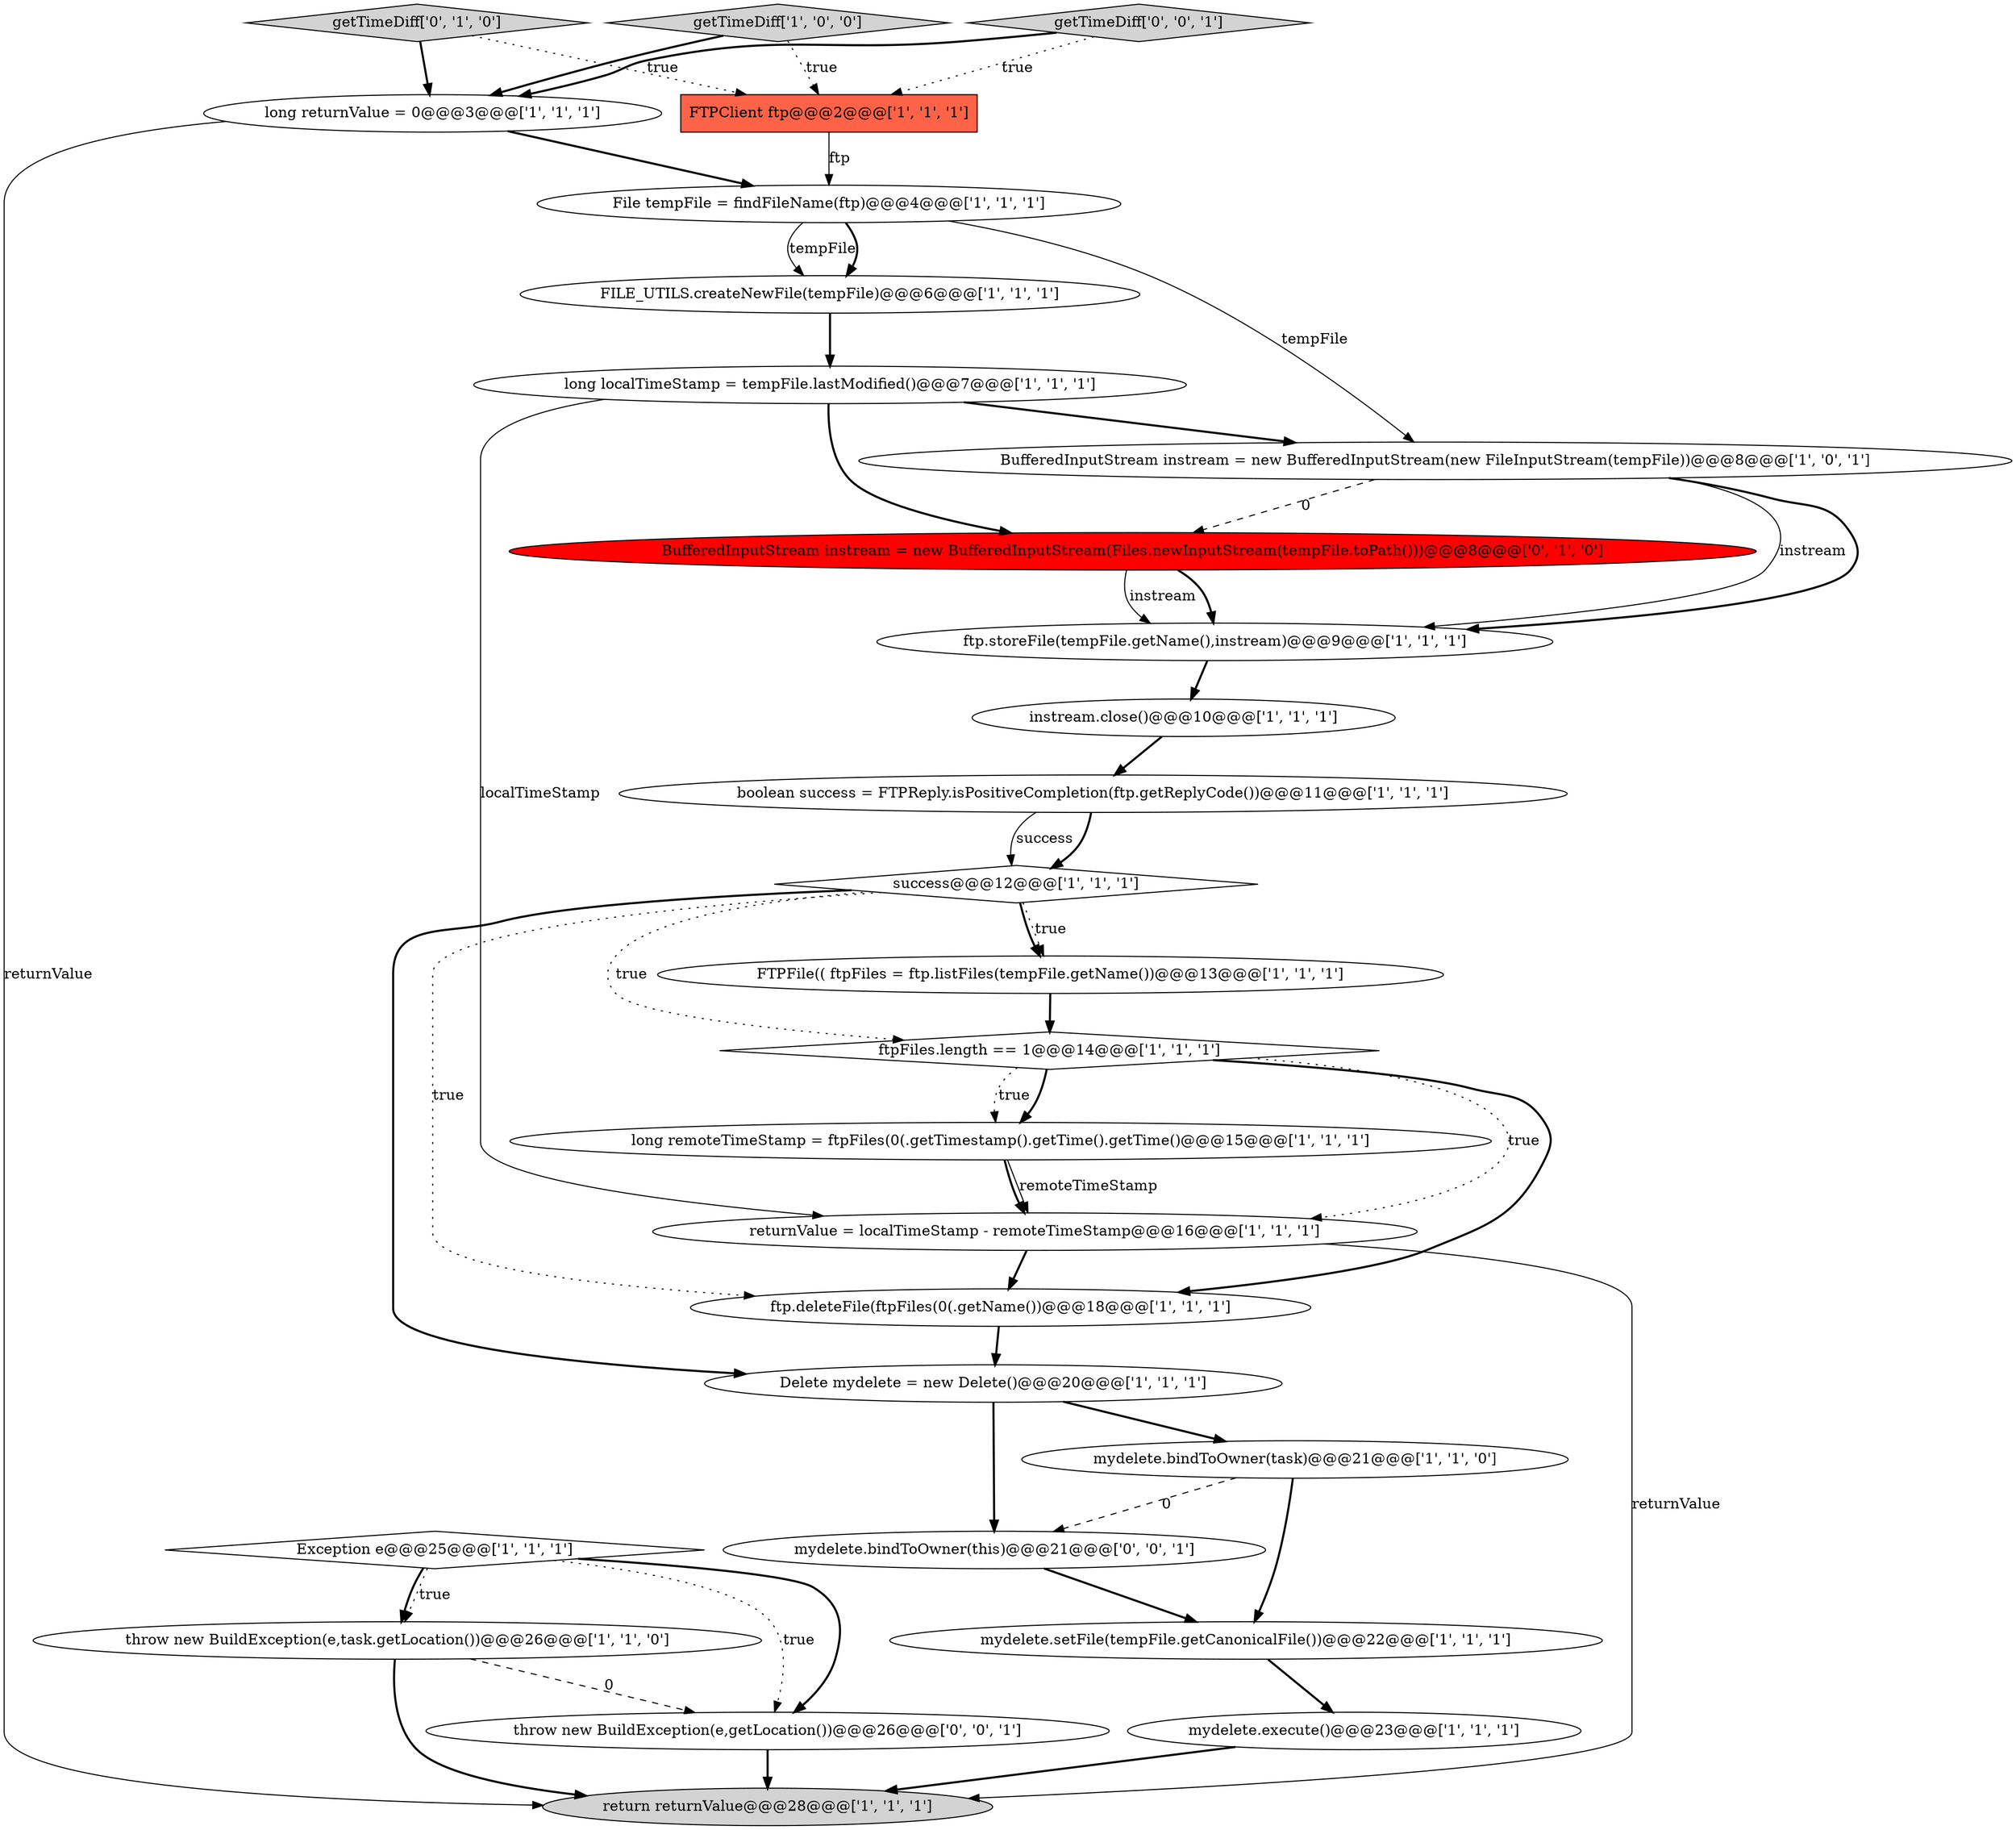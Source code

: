digraph {
8 [style = filled, label = "mydelete.setFile(tempFile.getCanonicalFile())@@@22@@@['1', '1', '1']", fillcolor = white, shape = ellipse image = "AAA0AAABBB1BBB"];
10 [style = filled, label = "boolean success = FTPReply.isPositiveCompletion(ftp.getReplyCode())@@@11@@@['1', '1', '1']", fillcolor = white, shape = ellipse image = "AAA0AAABBB1BBB"];
23 [style = filled, label = "getTimeDiff['0', '1', '0']", fillcolor = lightgray, shape = diamond image = "AAA0AAABBB2BBB"];
3 [style = filled, label = "long remoteTimeStamp = ftpFiles(0(.getTimestamp().getTime().getTime()@@@15@@@['1', '1', '1']", fillcolor = white, shape = ellipse image = "AAA0AAABBB1BBB"];
12 [style = filled, label = "getTimeDiff['1', '0', '0']", fillcolor = lightgray, shape = diamond image = "AAA0AAABBB1BBB"];
0 [style = filled, label = "mydelete.execute()@@@23@@@['1', '1', '1']", fillcolor = white, shape = ellipse image = "AAA0AAABBB1BBB"];
13 [style = filled, label = "instream.close()@@@10@@@['1', '1', '1']", fillcolor = white, shape = ellipse image = "AAA0AAABBB1BBB"];
19 [style = filled, label = "ftp.storeFile(tempFile.getName(),instream)@@@9@@@['1', '1', '1']", fillcolor = white, shape = ellipse image = "AAA0AAABBB1BBB"];
4 [style = filled, label = "File tempFile = findFileName(ftp)@@@4@@@['1', '1', '1']", fillcolor = white, shape = ellipse image = "AAA0AAABBB1BBB"];
20 [style = filled, label = "success@@@12@@@['1', '1', '1']", fillcolor = white, shape = diamond image = "AAA0AAABBB1BBB"];
5 [style = filled, label = "returnValue = localTimeStamp - remoteTimeStamp@@@16@@@['1', '1', '1']", fillcolor = white, shape = ellipse image = "AAA0AAABBB1BBB"];
18 [style = filled, label = "BufferedInputStream instream = new BufferedInputStream(new FileInputStream(tempFile))@@@8@@@['1', '0', '1']", fillcolor = white, shape = ellipse image = "AAA0AAABBB1BBB"];
21 [style = filled, label = "FTPFile(( ftpFiles = ftp.listFiles(tempFile.getName())@@@13@@@['1', '1', '1']", fillcolor = white, shape = ellipse image = "AAA0AAABBB1BBB"];
22 [style = filled, label = "return returnValue@@@28@@@['1', '1', '1']", fillcolor = lightgray, shape = ellipse image = "AAA0AAABBB1BBB"];
7 [style = filled, label = "Delete mydelete = new Delete()@@@20@@@['1', '1', '1']", fillcolor = white, shape = ellipse image = "AAA0AAABBB1BBB"];
16 [style = filled, label = "ftpFiles.length == 1@@@14@@@['1', '1', '1']", fillcolor = white, shape = diamond image = "AAA0AAABBB1BBB"];
1 [style = filled, label = "FILE_UTILS.createNewFile(tempFile)@@@6@@@['1', '1', '1']", fillcolor = white, shape = ellipse image = "AAA0AAABBB1BBB"];
26 [style = filled, label = "mydelete.bindToOwner(this)@@@21@@@['0', '0', '1']", fillcolor = white, shape = ellipse image = "AAA0AAABBB3BBB"];
27 [style = filled, label = "throw new BuildException(e,getLocation())@@@26@@@['0', '0', '1']", fillcolor = white, shape = ellipse image = "AAA0AAABBB3BBB"];
24 [style = filled, label = "BufferedInputStream instream = new BufferedInputStream(Files.newInputStream(tempFile.toPath()))@@@8@@@['0', '1', '0']", fillcolor = red, shape = ellipse image = "AAA1AAABBB2BBB"];
11 [style = filled, label = "long localTimeStamp = tempFile.lastModified()@@@7@@@['1', '1', '1']", fillcolor = white, shape = ellipse image = "AAA0AAABBB1BBB"];
14 [style = filled, label = "mydelete.bindToOwner(task)@@@21@@@['1', '1', '0']", fillcolor = white, shape = ellipse image = "AAA0AAABBB1BBB"];
2 [style = filled, label = "ftp.deleteFile(ftpFiles(0(.getName())@@@18@@@['1', '1', '1']", fillcolor = white, shape = ellipse image = "AAA0AAABBB1BBB"];
25 [style = filled, label = "getTimeDiff['0', '0', '1']", fillcolor = lightgray, shape = diamond image = "AAA0AAABBB3BBB"];
6 [style = filled, label = "throw new BuildException(e,task.getLocation())@@@26@@@['1', '1', '0']", fillcolor = white, shape = ellipse image = "AAA0AAABBB1BBB"];
15 [style = filled, label = "FTPClient ftp@@@2@@@['1', '1', '1']", fillcolor = tomato, shape = box image = "AAA0AAABBB1BBB"];
17 [style = filled, label = "long returnValue = 0@@@3@@@['1', '1', '1']", fillcolor = white, shape = ellipse image = "AAA0AAABBB1BBB"];
9 [style = filled, label = "Exception e@@@25@@@['1', '1', '1']", fillcolor = white, shape = diamond image = "AAA0AAABBB1BBB"];
4->1 [style = solid, label="tempFile"];
18->19 [style = solid, label="instream"];
13->10 [style = bold, label=""];
16->3 [style = bold, label=""];
10->20 [style = bold, label=""];
24->19 [style = bold, label=""];
6->22 [style = bold, label=""];
11->5 [style = solid, label="localTimeStamp"];
12->17 [style = bold, label=""];
18->19 [style = bold, label=""];
12->15 [style = dotted, label="true"];
26->8 [style = bold, label=""];
20->21 [style = dotted, label="true"];
4->18 [style = solid, label="tempFile"];
16->2 [style = bold, label=""];
11->24 [style = bold, label=""];
9->6 [style = dotted, label="true"];
27->22 [style = bold, label=""];
25->17 [style = bold, label=""];
16->3 [style = dotted, label="true"];
11->18 [style = bold, label=""];
14->26 [style = dashed, label="0"];
1->11 [style = bold, label=""];
9->6 [style = bold, label=""];
7->14 [style = bold, label=""];
20->21 [style = bold, label=""];
17->22 [style = solid, label="returnValue"];
8->0 [style = bold, label=""];
7->26 [style = bold, label=""];
9->27 [style = bold, label=""];
9->27 [style = dotted, label="true"];
15->4 [style = solid, label="ftp"];
3->5 [style = bold, label=""];
5->2 [style = bold, label=""];
25->15 [style = dotted, label="true"];
19->13 [style = bold, label=""];
6->27 [style = dashed, label="0"];
0->22 [style = bold, label=""];
16->5 [style = dotted, label="true"];
21->16 [style = bold, label=""];
20->2 [style = dotted, label="true"];
23->17 [style = bold, label=""];
23->15 [style = dotted, label="true"];
24->19 [style = solid, label="instream"];
4->1 [style = bold, label=""];
14->8 [style = bold, label=""];
2->7 [style = bold, label=""];
20->7 [style = bold, label=""];
3->5 [style = solid, label="remoteTimeStamp"];
5->22 [style = solid, label="returnValue"];
17->4 [style = bold, label=""];
10->20 [style = solid, label="success"];
20->16 [style = dotted, label="true"];
18->24 [style = dashed, label="0"];
}
